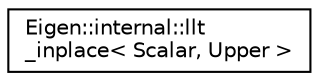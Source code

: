 digraph "Graphical Class Hierarchy"
{
  edge [fontname="Helvetica",fontsize="10",labelfontname="Helvetica",labelfontsize="10"];
  node [fontname="Helvetica",fontsize="10",shape=record];
  rankdir="LR";
  Node1 [label="Eigen::internal::llt\l_inplace\< Scalar, Upper \>",height=0.2,width=0.4,color="black", fillcolor="white", style="filled",URL="$struct_eigen_1_1internal_1_1llt__inplace_3_01_scalar_00_01_upper_01_4.html"];
}

